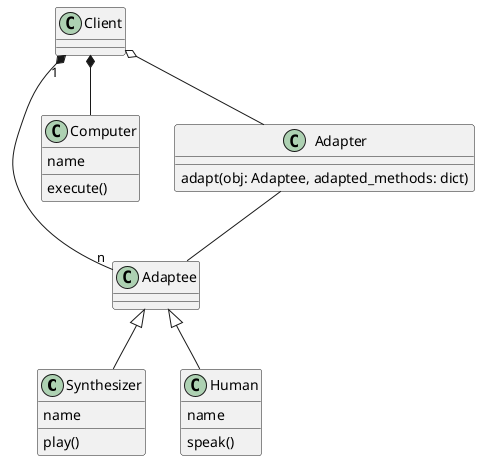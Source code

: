 @startuml

class Synthesizer {
    name
    play()
}

class Adaptee

class Human {
    name
    speak()
}

class Computer {
    name
    execute()
}

Adaptee <|-- Human
Adaptee <|-- Synthesizer

class Adapter {
    adapt(obj: Adaptee, adapted_methods: dict)
}

class Client
Client "1"*--"n" Adaptee
Client *-- Computer
Client o-- Adapter
Adapter -- Adaptee






@enduml